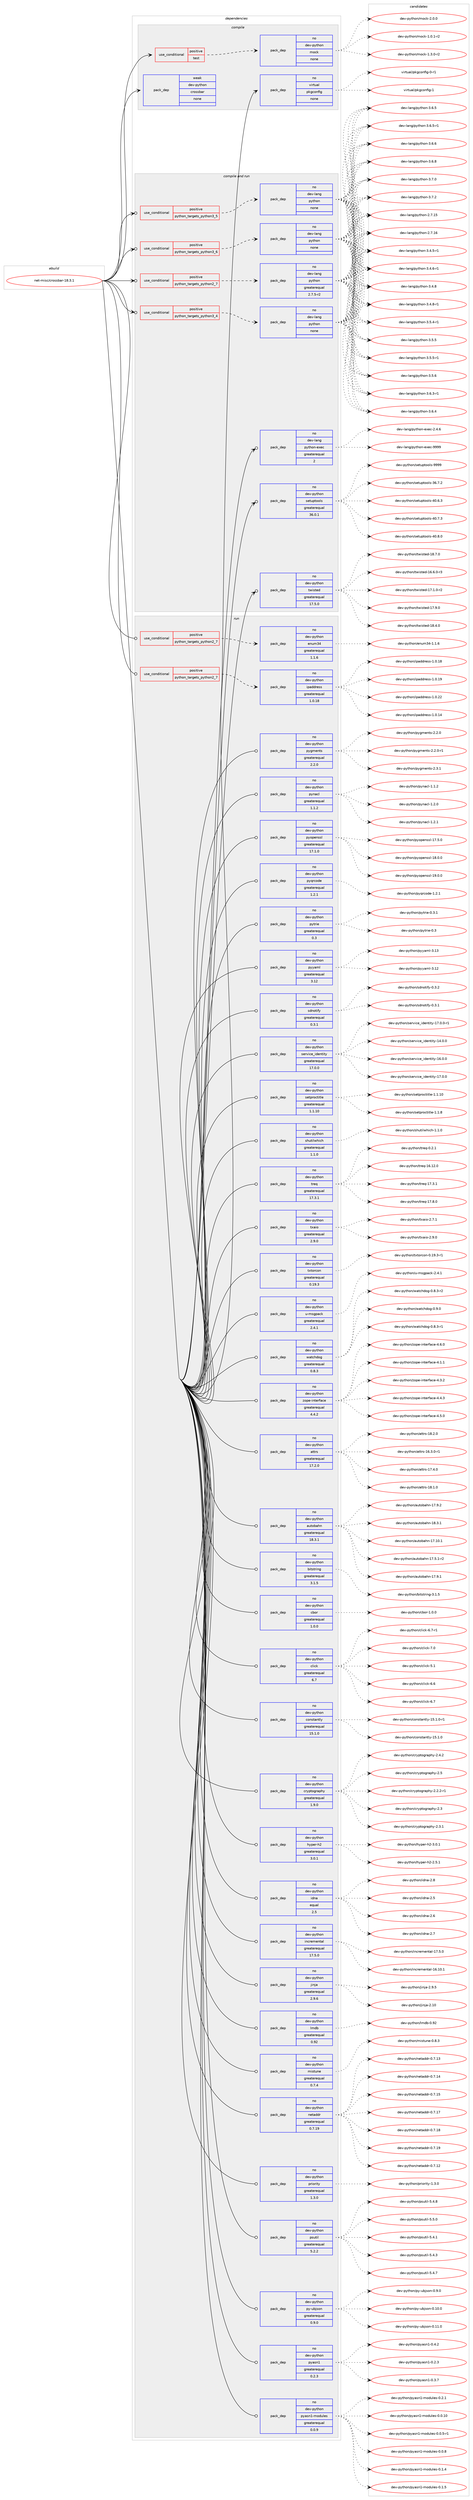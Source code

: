 digraph prolog {

# *************
# Graph options
# *************

newrank=true;
concentrate=true;
compound=true;
graph [rankdir=LR,fontname=Helvetica,fontsize=10,ranksep=1.5];#, ranksep=2.5, nodesep=0.2];
edge  [arrowhead=vee];
node  [fontname=Helvetica,fontsize=10];

# **********
# The ebuild
# **********

subgraph cluster_leftcol {
color=gray;
rank=same;
label=<<i>ebuild</i>>;
id [label="net-misc/crossbar-18.3.1", color=red, width=4, href="../net-misc/crossbar-18.3.1.svg"];
}

# ****************
# The dependencies
# ****************

subgraph cluster_midcol {
color=gray;
label=<<i>dependencies</i>>;
subgraph cluster_compile {
fillcolor="#eeeeee";
style=filled;
label=<<i>compile</i>>;
subgraph cond448039 {
dependency1666784 [label=<<TABLE BORDER="0" CELLBORDER="1" CELLSPACING="0" CELLPADDING="4"><TR><TD ROWSPAN="3" CELLPADDING="10">use_conditional</TD></TR><TR><TD>positive</TD></TR><TR><TD>test</TD></TR></TABLE>>, shape=none, color=red];
subgraph pack1191632 {
dependency1666785 [label=<<TABLE BORDER="0" CELLBORDER="1" CELLSPACING="0" CELLPADDING="4" WIDTH="220"><TR><TD ROWSPAN="6" CELLPADDING="30">pack_dep</TD></TR><TR><TD WIDTH="110">no</TD></TR><TR><TD>dev-python</TD></TR><TR><TD>mock</TD></TR><TR><TD>none</TD></TR><TR><TD></TD></TR></TABLE>>, shape=none, color=blue];
}
dependency1666784:e -> dependency1666785:w [weight=20,style="dashed",arrowhead="vee"];
}
id:e -> dependency1666784:w [weight=20,style="solid",arrowhead="vee"];
subgraph pack1191633 {
dependency1666786 [label=<<TABLE BORDER="0" CELLBORDER="1" CELLSPACING="0" CELLPADDING="4" WIDTH="220"><TR><TD ROWSPAN="6" CELLPADDING="30">pack_dep</TD></TR><TR><TD WIDTH="110">no</TD></TR><TR><TD>virtual</TD></TR><TR><TD>pkgconfig</TD></TR><TR><TD>none</TD></TR><TR><TD></TD></TR></TABLE>>, shape=none, color=blue];
}
id:e -> dependency1666786:w [weight=20,style="solid",arrowhead="vee"];
subgraph pack1191634 {
dependency1666787 [label=<<TABLE BORDER="0" CELLBORDER="1" CELLSPACING="0" CELLPADDING="4" WIDTH="220"><TR><TD ROWSPAN="6" CELLPADDING="30">pack_dep</TD></TR><TR><TD WIDTH="110">weak</TD></TR><TR><TD>dev-python</TD></TR><TR><TD>crossbar</TD></TR><TR><TD>none</TD></TR><TR><TD></TD></TR></TABLE>>, shape=none, color=blue];
}
id:e -> dependency1666787:w [weight=20,style="solid",arrowhead="vee"];
}
subgraph cluster_compileandrun {
fillcolor="#eeeeee";
style=filled;
label=<<i>compile and run</i>>;
subgraph cond448040 {
dependency1666788 [label=<<TABLE BORDER="0" CELLBORDER="1" CELLSPACING="0" CELLPADDING="4"><TR><TD ROWSPAN="3" CELLPADDING="10">use_conditional</TD></TR><TR><TD>positive</TD></TR><TR><TD>python_targets_python2_7</TD></TR></TABLE>>, shape=none, color=red];
subgraph pack1191635 {
dependency1666789 [label=<<TABLE BORDER="0" CELLBORDER="1" CELLSPACING="0" CELLPADDING="4" WIDTH="220"><TR><TD ROWSPAN="6" CELLPADDING="30">pack_dep</TD></TR><TR><TD WIDTH="110">no</TD></TR><TR><TD>dev-lang</TD></TR><TR><TD>python</TD></TR><TR><TD>greaterequal</TD></TR><TR><TD>2.7.5-r2</TD></TR></TABLE>>, shape=none, color=blue];
}
dependency1666788:e -> dependency1666789:w [weight=20,style="dashed",arrowhead="vee"];
}
id:e -> dependency1666788:w [weight=20,style="solid",arrowhead="odotvee"];
subgraph cond448041 {
dependency1666790 [label=<<TABLE BORDER="0" CELLBORDER="1" CELLSPACING="0" CELLPADDING="4"><TR><TD ROWSPAN="3" CELLPADDING="10">use_conditional</TD></TR><TR><TD>positive</TD></TR><TR><TD>python_targets_python3_4</TD></TR></TABLE>>, shape=none, color=red];
subgraph pack1191636 {
dependency1666791 [label=<<TABLE BORDER="0" CELLBORDER="1" CELLSPACING="0" CELLPADDING="4" WIDTH="220"><TR><TD ROWSPAN="6" CELLPADDING="30">pack_dep</TD></TR><TR><TD WIDTH="110">no</TD></TR><TR><TD>dev-lang</TD></TR><TR><TD>python</TD></TR><TR><TD>none</TD></TR><TR><TD></TD></TR></TABLE>>, shape=none, color=blue];
}
dependency1666790:e -> dependency1666791:w [weight=20,style="dashed",arrowhead="vee"];
}
id:e -> dependency1666790:w [weight=20,style="solid",arrowhead="odotvee"];
subgraph cond448042 {
dependency1666792 [label=<<TABLE BORDER="0" CELLBORDER="1" CELLSPACING="0" CELLPADDING="4"><TR><TD ROWSPAN="3" CELLPADDING="10">use_conditional</TD></TR><TR><TD>positive</TD></TR><TR><TD>python_targets_python3_5</TD></TR></TABLE>>, shape=none, color=red];
subgraph pack1191637 {
dependency1666793 [label=<<TABLE BORDER="0" CELLBORDER="1" CELLSPACING="0" CELLPADDING="4" WIDTH="220"><TR><TD ROWSPAN="6" CELLPADDING="30">pack_dep</TD></TR><TR><TD WIDTH="110">no</TD></TR><TR><TD>dev-lang</TD></TR><TR><TD>python</TD></TR><TR><TD>none</TD></TR><TR><TD></TD></TR></TABLE>>, shape=none, color=blue];
}
dependency1666792:e -> dependency1666793:w [weight=20,style="dashed",arrowhead="vee"];
}
id:e -> dependency1666792:w [weight=20,style="solid",arrowhead="odotvee"];
subgraph cond448043 {
dependency1666794 [label=<<TABLE BORDER="0" CELLBORDER="1" CELLSPACING="0" CELLPADDING="4"><TR><TD ROWSPAN="3" CELLPADDING="10">use_conditional</TD></TR><TR><TD>positive</TD></TR><TR><TD>python_targets_python3_6</TD></TR></TABLE>>, shape=none, color=red];
subgraph pack1191638 {
dependency1666795 [label=<<TABLE BORDER="0" CELLBORDER="1" CELLSPACING="0" CELLPADDING="4" WIDTH="220"><TR><TD ROWSPAN="6" CELLPADDING="30">pack_dep</TD></TR><TR><TD WIDTH="110">no</TD></TR><TR><TD>dev-lang</TD></TR><TR><TD>python</TD></TR><TR><TD>none</TD></TR><TR><TD></TD></TR></TABLE>>, shape=none, color=blue];
}
dependency1666794:e -> dependency1666795:w [weight=20,style="dashed",arrowhead="vee"];
}
id:e -> dependency1666794:w [weight=20,style="solid",arrowhead="odotvee"];
subgraph pack1191639 {
dependency1666796 [label=<<TABLE BORDER="0" CELLBORDER="1" CELLSPACING="0" CELLPADDING="4" WIDTH="220"><TR><TD ROWSPAN="6" CELLPADDING="30">pack_dep</TD></TR><TR><TD WIDTH="110">no</TD></TR><TR><TD>dev-lang</TD></TR><TR><TD>python-exec</TD></TR><TR><TD>greaterequal</TD></TR><TR><TD>2</TD></TR></TABLE>>, shape=none, color=blue];
}
id:e -> dependency1666796:w [weight=20,style="solid",arrowhead="odotvee"];
subgraph pack1191640 {
dependency1666797 [label=<<TABLE BORDER="0" CELLBORDER="1" CELLSPACING="0" CELLPADDING="4" WIDTH="220"><TR><TD ROWSPAN="6" CELLPADDING="30">pack_dep</TD></TR><TR><TD WIDTH="110">no</TD></TR><TR><TD>dev-python</TD></TR><TR><TD>setuptools</TD></TR><TR><TD>greaterequal</TD></TR><TR><TD>36.0.1</TD></TR></TABLE>>, shape=none, color=blue];
}
id:e -> dependency1666797:w [weight=20,style="solid",arrowhead="odotvee"];
subgraph pack1191641 {
dependency1666798 [label=<<TABLE BORDER="0" CELLBORDER="1" CELLSPACING="0" CELLPADDING="4" WIDTH="220"><TR><TD ROWSPAN="6" CELLPADDING="30">pack_dep</TD></TR><TR><TD WIDTH="110">no</TD></TR><TR><TD>dev-python</TD></TR><TR><TD>twisted</TD></TR><TR><TD>greaterequal</TD></TR><TR><TD>17.5.0</TD></TR></TABLE>>, shape=none, color=blue];
}
id:e -> dependency1666798:w [weight=20,style="solid",arrowhead="odotvee"];
}
subgraph cluster_run {
fillcolor="#eeeeee";
style=filled;
label=<<i>run</i>>;
subgraph cond448044 {
dependency1666799 [label=<<TABLE BORDER="0" CELLBORDER="1" CELLSPACING="0" CELLPADDING="4"><TR><TD ROWSPAN="3" CELLPADDING="10">use_conditional</TD></TR><TR><TD>positive</TD></TR><TR><TD>python_targets_python2_7</TD></TR></TABLE>>, shape=none, color=red];
subgraph pack1191642 {
dependency1666800 [label=<<TABLE BORDER="0" CELLBORDER="1" CELLSPACING="0" CELLPADDING="4" WIDTH="220"><TR><TD ROWSPAN="6" CELLPADDING="30">pack_dep</TD></TR><TR><TD WIDTH="110">no</TD></TR><TR><TD>dev-python</TD></TR><TR><TD>enum34</TD></TR><TR><TD>greaterequal</TD></TR><TR><TD>1.1.6</TD></TR></TABLE>>, shape=none, color=blue];
}
dependency1666799:e -> dependency1666800:w [weight=20,style="dashed",arrowhead="vee"];
}
id:e -> dependency1666799:w [weight=20,style="solid",arrowhead="odot"];
subgraph cond448045 {
dependency1666801 [label=<<TABLE BORDER="0" CELLBORDER="1" CELLSPACING="0" CELLPADDING="4"><TR><TD ROWSPAN="3" CELLPADDING="10">use_conditional</TD></TR><TR><TD>positive</TD></TR><TR><TD>python_targets_python2_7</TD></TR></TABLE>>, shape=none, color=red];
subgraph pack1191643 {
dependency1666802 [label=<<TABLE BORDER="0" CELLBORDER="1" CELLSPACING="0" CELLPADDING="4" WIDTH="220"><TR><TD ROWSPAN="6" CELLPADDING="30">pack_dep</TD></TR><TR><TD WIDTH="110">no</TD></TR><TR><TD>dev-python</TD></TR><TR><TD>ipaddress</TD></TR><TR><TD>greaterequal</TD></TR><TR><TD>1.0.18</TD></TR></TABLE>>, shape=none, color=blue];
}
dependency1666801:e -> dependency1666802:w [weight=20,style="dashed",arrowhead="vee"];
}
id:e -> dependency1666801:w [weight=20,style="solid",arrowhead="odot"];
subgraph pack1191644 {
dependency1666803 [label=<<TABLE BORDER="0" CELLBORDER="1" CELLSPACING="0" CELLPADDING="4" WIDTH="220"><TR><TD ROWSPAN="6" CELLPADDING="30">pack_dep</TD></TR><TR><TD WIDTH="110">no</TD></TR><TR><TD>dev-python</TD></TR><TR><TD>attrs</TD></TR><TR><TD>greaterequal</TD></TR><TR><TD>17.2.0</TD></TR></TABLE>>, shape=none, color=blue];
}
id:e -> dependency1666803:w [weight=20,style="solid",arrowhead="odot"];
subgraph pack1191645 {
dependency1666804 [label=<<TABLE BORDER="0" CELLBORDER="1" CELLSPACING="0" CELLPADDING="4" WIDTH="220"><TR><TD ROWSPAN="6" CELLPADDING="30">pack_dep</TD></TR><TR><TD WIDTH="110">no</TD></TR><TR><TD>dev-python</TD></TR><TR><TD>autobahn</TD></TR><TR><TD>greaterequal</TD></TR><TR><TD>18.3.1</TD></TR></TABLE>>, shape=none, color=blue];
}
id:e -> dependency1666804:w [weight=20,style="solid",arrowhead="odot"];
subgraph pack1191646 {
dependency1666805 [label=<<TABLE BORDER="0" CELLBORDER="1" CELLSPACING="0" CELLPADDING="4" WIDTH="220"><TR><TD ROWSPAN="6" CELLPADDING="30">pack_dep</TD></TR><TR><TD WIDTH="110">no</TD></TR><TR><TD>dev-python</TD></TR><TR><TD>bitstring</TD></TR><TR><TD>greaterequal</TD></TR><TR><TD>3.1.5</TD></TR></TABLE>>, shape=none, color=blue];
}
id:e -> dependency1666805:w [weight=20,style="solid",arrowhead="odot"];
subgraph pack1191647 {
dependency1666806 [label=<<TABLE BORDER="0" CELLBORDER="1" CELLSPACING="0" CELLPADDING="4" WIDTH="220"><TR><TD ROWSPAN="6" CELLPADDING="30">pack_dep</TD></TR><TR><TD WIDTH="110">no</TD></TR><TR><TD>dev-python</TD></TR><TR><TD>cbor</TD></TR><TR><TD>greaterequal</TD></TR><TR><TD>1.0.0</TD></TR></TABLE>>, shape=none, color=blue];
}
id:e -> dependency1666806:w [weight=20,style="solid",arrowhead="odot"];
subgraph pack1191648 {
dependency1666807 [label=<<TABLE BORDER="0" CELLBORDER="1" CELLSPACING="0" CELLPADDING="4" WIDTH="220"><TR><TD ROWSPAN="6" CELLPADDING="30">pack_dep</TD></TR><TR><TD WIDTH="110">no</TD></TR><TR><TD>dev-python</TD></TR><TR><TD>click</TD></TR><TR><TD>greaterequal</TD></TR><TR><TD>6.7</TD></TR></TABLE>>, shape=none, color=blue];
}
id:e -> dependency1666807:w [weight=20,style="solid",arrowhead="odot"];
subgraph pack1191649 {
dependency1666808 [label=<<TABLE BORDER="0" CELLBORDER="1" CELLSPACING="0" CELLPADDING="4" WIDTH="220"><TR><TD ROWSPAN="6" CELLPADDING="30">pack_dep</TD></TR><TR><TD WIDTH="110">no</TD></TR><TR><TD>dev-python</TD></TR><TR><TD>constantly</TD></TR><TR><TD>greaterequal</TD></TR><TR><TD>15.1.0</TD></TR></TABLE>>, shape=none, color=blue];
}
id:e -> dependency1666808:w [weight=20,style="solid",arrowhead="odot"];
subgraph pack1191650 {
dependency1666809 [label=<<TABLE BORDER="0" CELLBORDER="1" CELLSPACING="0" CELLPADDING="4" WIDTH="220"><TR><TD ROWSPAN="6" CELLPADDING="30">pack_dep</TD></TR><TR><TD WIDTH="110">no</TD></TR><TR><TD>dev-python</TD></TR><TR><TD>cryptography</TD></TR><TR><TD>greaterequal</TD></TR><TR><TD>1.9.0</TD></TR></TABLE>>, shape=none, color=blue];
}
id:e -> dependency1666809:w [weight=20,style="solid",arrowhead="odot"];
subgraph pack1191651 {
dependency1666810 [label=<<TABLE BORDER="0" CELLBORDER="1" CELLSPACING="0" CELLPADDING="4" WIDTH="220"><TR><TD ROWSPAN="6" CELLPADDING="30">pack_dep</TD></TR><TR><TD WIDTH="110">no</TD></TR><TR><TD>dev-python</TD></TR><TR><TD>hyper-h2</TD></TR><TR><TD>greaterequal</TD></TR><TR><TD>3.0.1</TD></TR></TABLE>>, shape=none, color=blue];
}
id:e -> dependency1666810:w [weight=20,style="solid",arrowhead="odot"];
subgraph pack1191652 {
dependency1666811 [label=<<TABLE BORDER="0" CELLBORDER="1" CELLSPACING="0" CELLPADDING="4" WIDTH="220"><TR><TD ROWSPAN="6" CELLPADDING="30">pack_dep</TD></TR><TR><TD WIDTH="110">no</TD></TR><TR><TD>dev-python</TD></TR><TR><TD>idna</TD></TR><TR><TD>equal</TD></TR><TR><TD>2.5</TD></TR></TABLE>>, shape=none, color=blue];
}
id:e -> dependency1666811:w [weight=20,style="solid",arrowhead="odot"];
subgraph pack1191653 {
dependency1666812 [label=<<TABLE BORDER="0" CELLBORDER="1" CELLSPACING="0" CELLPADDING="4" WIDTH="220"><TR><TD ROWSPAN="6" CELLPADDING="30">pack_dep</TD></TR><TR><TD WIDTH="110">no</TD></TR><TR><TD>dev-python</TD></TR><TR><TD>incremental</TD></TR><TR><TD>greaterequal</TD></TR><TR><TD>17.5.0</TD></TR></TABLE>>, shape=none, color=blue];
}
id:e -> dependency1666812:w [weight=20,style="solid",arrowhead="odot"];
subgraph pack1191654 {
dependency1666813 [label=<<TABLE BORDER="0" CELLBORDER="1" CELLSPACING="0" CELLPADDING="4" WIDTH="220"><TR><TD ROWSPAN="6" CELLPADDING="30">pack_dep</TD></TR><TR><TD WIDTH="110">no</TD></TR><TR><TD>dev-python</TD></TR><TR><TD>jinja</TD></TR><TR><TD>greaterequal</TD></TR><TR><TD>2.9.6</TD></TR></TABLE>>, shape=none, color=blue];
}
id:e -> dependency1666813:w [weight=20,style="solid",arrowhead="odot"];
subgraph pack1191655 {
dependency1666814 [label=<<TABLE BORDER="0" CELLBORDER="1" CELLSPACING="0" CELLPADDING="4" WIDTH="220"><TR><TD ROWSPAN="6" CELLPADDING="30">pack_dep</TD></TR><TR><TD WIDTH="110">no</TD></TR><TR><TD>dev-python</TD></TR><TR><TD>lmdb</TD></TR><TR><TD>greaterequal</TD></TR><TR><TD>0.92</TD></TR></TABLE>>, shape=none, color=blue];
}
id:e -> dependency1666814:w [weight=20,style="solid",arrowhead="odot"];
subgraph pack1191656 {
dependency1666815 [label=<<TABLE BORDER="0" CELLBORDER="1" CELLSPACING="0" CELLPADDING="4" WIDTH="220"><TR><TD ROWSPAN="6" CELLPADDING="30">pack_dep</TD></TR><TR><TD WIDTH="110">no</TD></TR><TR><TD>dev-python</TD></TR><TR><TD>mistune</TD></TR><TR><TD>greaterequal</TD></TR><TR><TD>0.7.4</TD></TR></TABLE>>, shape=none, color=blue];
}
id:e -> dependency1666815:w [weight=20,style="solid",arrowhead="odot"];
subgraph pack1191657 {
dependency1666816 [label=<<TABLE BORDER="0" CELLBORDER="1" CELLSPACING="0" CELLPADDING="4" WIDTH="220"><TR><TD ROWSPAN="6" CELLPADDING="30">pack_dep</TD></TR><TR><TD WIDTH="110">no</TD></TR><TR><TD>dev-python</TD></TR><TR><TD>netaddr</TD></TR><TR><TD>greaterequal</TD></TR><TR><TD>0.7.19</TD></TR></TABLE>>, shape=none, color=blue];
}
id:e -> dependency1666816:w [weight=20,style="solid",arrowhead="odot"];
subgraph pack1191658 {
dependency1666817 [label=<<TABLE BORDER="0" CELLBORDER="1" CELLSPACING="0" CELLPADDING="4" WIDTH="220"><TR><TD ROWSPAN="6" CELLPADDING="30">pack_dep</TD></TR><TR><TD WIDTH="110">no</TD></TR><TR><TD>dev-python</TD></TR><TR><TD>priority</TD></TR><TR><TD>greaterequal</TD></TR><TR><TD>1.3.0</TD></TR></TABLE>>, shape=none, color=blue];
}
id:e -> dependency1666817:w [weight=20,style="solid",arrowhead="odot"];
subgraph pack1191659 {
dependency1666818 [label=<<TABLE BORDER="0" CELLBORDER="1" CELLSPACING="0" CELLPADDING="4" WIDTH="220"><TR><TD ROWSPAN="6" CELLPADDING="30">pack_dep</TD></TR><TR><TD WIDTH="110">no</TD></TR><TR><TD>dev-python</TD></TR><TR><TD>psutil</TD></TR><TR><TD>greaterequal</TD></TR><TR><TD>5.2.2</TD></TR></TABLE>>, shape=none, color=blue];
}
id:e -> dependency1666818:w [weight=20,style="solid",arrowhead="odot"];
subgraph pack1191660 {
dependency1666819 [label=<<TABLE BORDER="0" CELLBORDER="1" CELLSPACING="0" CELLPADDING="4" WIDTH="220"><TR><TD ROWSPAN="6" CELLPADDING="30">pack_dep</TD></TR><TR><TD WIDTH="110">no</TD></TR><TR><TD>dev-python</TD></TR><TR><TD>py-ubjson</TD></TR><TR><TD>greaterequal</TD></TR><TR><TD>0.9.0</TD></TR></TABLE>>, shape=none, color=blue];
}
id:e -> dependency1666819:w [weight=20,style="solid",arrowhead="odot"];
subgraph pack1191661 {
dependency1666820 [label=<<TABLE BORDER="0" CELLBORDER="1" CELLSPACING="0" CELLPADDING="4" WIDTH="220"><TR><TD ROWSPAN="6" CELLPADDING="30">pack_dep</TD></TR><TR><TD WIDTH="110">no</TD></TR><TR><TD>dev-python</TD></TR><TR><TD>pyasn1</TD></TR><TR><TD>greaterequal</TD></TR><TR><TD>0.2.3</TD></TR></TABLE>>, shape=none, color=blue];
}
id:e -> dependency1666820:w [weight=20,style="solid",arrowhead="odot"];
subgraph pack1191662 {
dependency1666821 [label=<<TABLE BORDER="0" CELLBORDER="1" CELLSPACING="0" CELLPADDING="4" WIDTH="220"><TR><TD ROWSPAN="6" CELLPADDING="30">pack_dep</TD></TR><TR><TD WIDTH="110">no</TD></TR><TR><TD>dev-python</TD></TR><TR><TD>pyasn1-modules</TD></TR><TR><TD>greaterequal</TD></TR><TR><TD>0.0.9</TD></TR></TABLE>>, shape=none, color=blue];
}
id:e -> dependency1666821:w [weight=20,style="solid",arrowhead="odot"];
subgraph pack1191663 {
dependency1666822 [label=<<TABLE BORDER="0" CELLBORDER="1" CELLSPACING="0" CELLPADDING="4" WIDTH="220"><TR><TD ROWSPAN="6" CELLPADDING="30">pack_dep</TD></TR><TR><TD WIDTH="110">no</TD></TR><TR><TD>dev-python</TD></TR><TR><TD>pygments</TD></TR><TR><TD>greaterequal</TD></TR><TR><TD>2.2.0</TD></TR></TABLE>>, shape=none, color=blue];
}
id:e -> dependency1666822:w [weight=20,style="solid",arrowhead="odot"];
subgraph pack1191664 {
dependency1666823 [label=<<TABLE BORDER="0" CELLBORDER="1" CELLSPACING="0" CELLPADDING="4" WIDTH="220"><TR><TD ROWSPAN="6" CELLPADDING="30">pack_dep</TD></TR><TR><TD WIDTH="110">no</TD></TR><TR><TD>dev-python</TD></TR><TR><TD>pynacl</TD></TR><TR><TD>greaterequal</TD></TR><TR><TD>1.1.2</TD></TR></TABLE>>, shape=none, color=blue];
}
id:e -> dependency1666823:w [weight=20,style="solid",arrowhead="odot"];
subgraph pack1191665 {
dependency1666824 [label=<<TABLE BORDER="0" CELLBORDER="1" CELLSPACING="0" CELLPADDING="4" WIDTH="220"><TR><TD ROWSPAN="6" CELLPADDING="30">pack_dep</TD></TR><TR><TD WIDTH="110">no</TD></TR><TR><TD>dev-python</TD></TR><TR><TD>pyopenssl</TD></TR><TR><TD>greaterequal</TD></TR><TR><TD>17.1.0</TD></TR></TABLE>>, shape=none, color=blue];
}
id:e -> dependency1666824:w [weight=20,style="solid",arrowhead="odot"];
subgraph pack1191666 {
dependency1666825 [label=<<TABLE BORDER="0" CELLBORDER="1" CELLSPACING="0" CELLPADDING="4" WIDTH="220"><TR><TD ROWSPAN="6" CELLPADDING="30">pack_dep</TD></TR><TR><TD WIDTH="110">no</TD></TR><TR><TD>dev-python</TD></TR><TR><TD>pyqrcode</TD></TR><TR><TD>greaterequal</TD></TR><TR><TD>1.2.1</TD></TR></TABLE>>, shape=none, color=blue];
}
id:e -> dependency1666825:w [weight=20,style="solid",arrowhead="odot"];
subgraph pack1191667 {
dependency1666826 [label=<<TABLE BORDER="0" CELLBORDER="1" CELLSPACING="0" CELLPADDING="4" WIDTH="220"><TR><TD ROWSPAN="6" CELLPADDING="30">pack_dep</TD></TR><TR><TD WIDTH="110">no</TD></TR><TR><TD>dev-python</TD></TR><TR><TD>pytrie</TD></TR><TR><TD>greaterequal</TD></TR><TR><TD>0.3</TD></TR></TABLE>>, shape=none, color=blue];
}
id:e -> dependency1666826:w [weight=20,style="solid",arrowhead="odot"];
subgraph pack1191668 {
dependency1666827 [label=<<TABLE BORDER="0" CELLBORDER="1" CELLSPACING="0" CELLPADDING="4" WIDTH="220"><TR><TD ROWSPAN="6" CELLPADDING="30">pack_dep</TD></TR><TR><TD WIDTH="110">no</TD></TR><TR><TD>dev-python</TD></TR><TR><TD>pyyaml</TD></TR><TR><TD>greaterequal</TD></TR><TR><TD>3.12</TD></TR></TABLE>>, shape=none, color=blue];
}
id:e -> dependency1666827:w [weight=20,style="solid",arrowhead="odot"];
subgraph pack1191669 {
dependency1666828 [label=<<TABLE BORDER="0" CELLBORDER="1" CELLSPACING="0" CELLPADDING="4" WIDTH="220"><TR><TD ROWSPAN="6" CELLPADDING="30">pack_dep</TD></TR><TR><TD WIDTH="110">no</TD></TR><TR><TD>dev-python</TD></TR><TR><TD>sdnotify</TD></TR><TR><TD>greaterequal</TD></TR><TR><TD>0.3.1</TD></TR></TABLE>>, shape=none, color=blue];
}
id:e -> dependency1666828:w [weight=20,style="solid",arrowhead="odot"];
subgraph pack1191670 {
dependency1666829 [label=<<TABLE BORDER="0" CELLBORDER="1" CELLSPACING="0" CELLPADDING="4" WIDTH="220"><TR><TD ROWSPAN="6" CELLPADDING="30">pack_dep</TD></TR><TR><TD WIDTH="110">no</TD></TR><TR><TD>dev-python</TD></TR><TR><TD>service_identity</TD></TR><TR><TD>greaterequal</TD></TR><TR><TD>17.0.0</TD></TR></TABLE>>, shape=none, color=blue];
}
id:e -> dependency1666829:w [weight=20,style="solid",arrowhead="odot"];
subgraph pack1191671 {
dependency1666830 [label=<<TABLE BORDER="0" CELLBORDER="1" CELLSPACING="0" CELLPADDING="4" WIDTH="220"><TR><TD ROWSPAN="6" CELLPADDING="30">pack_dep</TD></TR><TR><TD WIDTH="110">no</TD></TR><TR><TD>dev-python</TD></TR><TR><TD>setproctitle</TD></TR><TR><TD>greaterequal</TD></TR><TR><TD>1.1.10</TD></TR></TABLE>>, shape=none, color=blue];
}
id:e -> dependency1666830:w [weight=20,style="solid",arrowhead="odot"];
subgraph pack1191672 {
dependency1666831 [label=<<TABLE BORDER="0" CELLBORDER="1" CELLSPACING="0" CELLPADDING="4" WIDTH="220"><TR><TD ROWSPAN="6" CELLPADDING="30">pack_dep</TD></TR><TR><TD WIDTH="110">no</TD></TR><TR><TD>dev-python</TD></TR><TR><TD>shutilwhich</TD></TR><TR><TD>greaterequal</TD></TR><TR><TD>1.1.0</TD></TR></TABLE>>, shape=none, color=blue];
}
id:e -> dependency1666831:w [weight=20,style="solid",arrowhead="odot"];
subgraph pack1191673 {
dependency1666832 [label=<<TABLE BORDER="0" CELLBORDER="1" CELLSPACING="0" CELLPADDING="4" WIDTH="220"><TR><TD ROWSPAN="6" CELLPADDING="30">pack_dep</TD></TR><TR><TD WIDTH="110">no</TD></TR><TR><TD>dev-python</TD></TR><TR><TD>treq</TD></TR><TR><TD>greaterequal</TD></TR><TR><TD>17.3.1</TD></TR></TABLE>>, shape=none, color=blue];
}
id:e -> dependency1666832:w [weight=20,style="solid",arrowhead="odot"];
subgraph pack1191674 {
dependency1666833 [label=<<TABLE BORDER="0" CELLBORDER="1" CELLSPACING="0" CELLPADDING="4" WIDTH="220"><TR><TD ROWSPAN="6" CELLPADDING="30">pack_dep</TD></TR><TR><TD WIDTH="110">no</TD></TR><TR><TD>dev-python</TD></TR><TR><TD>txaio</TD></TR><TR><TD>greaterequal</TD></TR><TR><TD>2.9.0</TD></TR></TABLE>>, shape=none, color=blue];
}
id:e -> dependency1666833:w [weight=20,style="solid",arrowhead="odot"];
subgraph pack1191675 {
dependency1666834 [label=<<TABLE BORDER="0" CELLBORDER="1" CELLSPACING="0" CELLPADDING="4" WIDTH="220"><TR><TD ROWSPAN="6" CELLPADDING="30">pack_dep</TD></TR><TR><TD WIDTH="110">no</TD></TR><TR><TD>dev-python</TD></TR><TR><TD>txtorcon</TD></TR><TR><TD>greaterequal</TD></TR><TR><TD>0.19.3</TD></TR></TABLE>>, shape=none, color=blue];
}
id:e -> dependency1666834:w [weight=20,style="solid",arrowhead="odot"];
subgraph pack1191676 {
dependency1666835 [label=<<TABLE BORDER="0" CELLBORDER="1" CELLSPACING="0" CELLPADDING="4" WIDTH="220"><TR><TD ROWSPAN="6" CELLPADDING="30">pack_dep</TD></TR><TR><TD WIDTH="110">no</TD></TR><TR><TD>dev-python</TD></TR><TR><TD>u-msgpack</TD></TR><TR><TD>greaterequal</TD></TR><TR><TD>2.4.1</TD></TR></TABLE>>, shape=none, color=blue];
}
id:e -> dependency1666835:w [weight=20,style="solid",arrowhead="odot"];
subgraph pack1191677 {
dependency1666836 [label=<<TABLE BORDER="0" CELLBORDER="1" CELLSPACING="0" CELLPADDING="4" WIDTH="220"><TR><TD ROWSPAN="6" CELLPADDING="30">pack_dep</TD></TR><TR><TD WIDTH="110">no</TD></TR><TR><TD>dev-python</TD></TR><TR><TD>watchdog</TD></TR><TR><TD>greaterequal</TD></TR><TR><TD>0.8.3</TD></TR></TABLE>>, shape=none, color=blue];
}
id:e -> dependency1666836:w [weight=20,style="solid",arrowhead="odot"];
subgraph pack1191678 {
dependency1666837 [label=<<TABLE BORDER="0" CELLBORDER="1" CELLSPACING="0" CELLPADDING="4" WIDTH="220"><TR><TD ROWSPAN="6" CELLPADDING="30">pack_dep</TD></TR><TR><TD WIDTH="110">no</TD></TR><TR><TD>dev-python</TD></TR><TR><TD>zope-interface</TD></TR><TR><TD>greaterequal</TD></TR><TR><TD>4.4.2</TD></TR></TABLE>>, shape=none, color=blue];
}
id:e -> dependency1666837:w [weight=20,style="solid",arrowhead="odot"];
}
}

# **************
# The candidates
# **************

subgraph cluster_choices {
rank=same;
color=gray;
label=<<i>candidates</i>>;

subgraph choice1191632 {
color=black;
nodesep=1;
choice1001011184511212111610411111047109111991074549464846494511450 [label="dev-python/mock-1.0.1-r2", color=red, width=4,href="../dev-python/mock-1.0.1-r2.svg"];
choice1001011184511212111610411111047109111991074549465146484511450 [label="dev-python/mock-1.3.0-r2", color=red, width=4,href="../dev-python/mock-1.3.0-r2.svg"];
choice100101118451121211161041111104710911199107455046484648 [label="dev-python/mock-2.0.0", color=red, width=4,href="../dev-python/mock-2.0.0.svg"];
dependency1666785:e -> choice1001011184511212111610411111047109111991074549464846494511450:w [style=dotted,weight="100"];
dependency1666785:e -> choice1001011184511212111610411111047109111991074549465146484511450:w [style=dotted,weight="100"];
dependency1666785:e -> choice100101118451121211161041111104710911199107455046484648:w [style=dotted,weight="100"];
}
subgraph choice1191633 {
color=black;
nodesep=1;
choice11810511411611797108471121071039911111010210510345484511449 [label="virtual/pkgconfig-0-r1", color=red, width=4,href="../virtual/pkgconfig-0-r1.svg"];
choice1181051141161179710847112107103991111101021051034549 [label="virtual/pkgconfig-1", color=red, width=4,href="../virtual/pkgconfig-1.svg"];
dependency1666786:e -> choice11810511411611797108471121071039911111010210510345484511449:w [style=dotted,weight="100"];
dependency1666786:e -> choice1181051141161179710847112107103991111101021051034549:w [style=dotted,weight="100"];
}
subgraph choice1191634 {
color=black;
nodesep=1;
}
subgraph choice1191635 {
color=black;
nodesep=1;
choice10010111845108971101034711212111610411111045504655464953 [label="dev-lang/python-2.7.15", color=red, width=4,href="../dev-lang/python-2.7.15.svg"];
choice10010111845108971101034711212111610411111045504655464954 [label="dev-lang/python-2.7.16", color=red, width=4,href="../dev-lang/python-2.7.16.svg"];
choice1001011184510897110103471121211161041111104551465246534511449 [label="dev-lang/python-3.4.5-r1", color=red, width=4,href="../dev-lang/python-3.4.5-r1.svg"];
choice1001011184510897110103471121211161041111104551465246544511449 [label="dev-lang/python-3.4.6-r1", color=red, width=4,href="../dev-lang/python-3.4.6-r1.svg"];
choice100101118451089711010347112121116104111110455146524656 [label="dev-lang/python-3.4.8", color=red, width=4,href="../dev-lang/python-3.4.8.svg"];
choice1001011184510897110103471121211161041111104551465246564511449 [label="dev-lang/python-3.4.8-r1", color=red, width=4,href="../dev-lang/python-3.4.8-r1.svg"];
choice1001011184510897110103471121211161041111104551465346524511449 [label="dev-lang/python-3.5.4-r1", color=red, width=4,href="../dev-lang/python-3.5.4-r1.svg"];
choice100101118451089711010347112121116104111110455146534653 [label="dev-lang/python-3.5.5", color=red, width=4,href="../dev-lang/python-3.5.5.svg"];
choice1001011184510897110103471121211161041111104551465346534511449 [label="dev-lang/python-3.5.5-r1", color=red, width=4,href="../dev-lang/python-3.5.5-r1.svg"];
choice100101118451089711010347112121116104111110455146534654 [label="dev-lang/python-3.5.6", color=red, width=4,href="../dev-lang/python-3.5.6.svg"];
choice1001011184510897110103471121211161041111104551465446514511449 [label="dev-lang/python-3.6.3-r1", color=red, width=4,href="../dev-lang/python-3.6.3-r1.svg"];
choice100101118451089711010347112121116104111110455146544652 [label="dev-lang/python-3.6.4", color=red, width=4,href="../dev-lang/python-3.6.4.svg"];
choice100101118451089711010347112121116104111110455146544653 [label="dev-lang/python-3.6.5", color=red, width=4,href="../dev-lang/python-3.6.5.svg"];
choice1001011184510897110103471121211161041111104551465446534511449 [label="dev-lang/python-3.6.5-r1", color=red, width=4,href="../dev-lang/python-3.6.5-r1.svg"];
choice100101118451089711010347112121116104111110455146544654 [label="dev-lang/python-3.6.6", color=red, width=4,href="../dev-lang/python-3.6.6.svg"];
choice100101118451089711010347112121116104111110455146544656 [label="dev-lang/python-3.6.8", color=red, width=4,href="../dev-lang/python-3.6.8.svg"];
choice100101118451089711010347112121116104111110455146554648 [label="dev-lang/python-3.7.0", color=red, width=4,href="../dev-lang/python-3.7.0.svg"];
choice100101118451089711010347112121116104111110455146554650 [label="dev-lang/python-3.7.2", color=red, width=4,href="../dev-lang/python-3.7.2.svg"];
dependency1666789:e -> choice10010111845108971101034711212111610411111045504655464953:w [style=dotted,weight="100"];
dependency1666789:e -> choice10010111845108971101034711212111610411111045504655464954:w [style=dotted,weight="100"];
dependency1666789:e -> choice1001011184510897110103471121211161041111104551465246534511449:w [style=dotted,weight="100"];
dependency1666789:e -> choice1001011184510897110103471121211161041111104551465246544511449:w [style=dotted,weight="100"];
dependency1666789:e -> choice100101118451089711010347112121116104111110455146524656:w [style=dotted,weight="100"];
dependency1666789:e -> choice1001011184510897110103471121211161041111104551465246564511449:w [style=dotted,weight="100"];
dependency1666789:e -> choice1001011184510897110103471121211161041111104551465346524511449:w [style=dotted,weight="100"];
dependency1666789:e -> choice100101118451089711010347112121116104111110455146534653:w [style=dotted,weight="100"];
dependency1666789:e -> choice1001011184510897110103471121211161041111104551465346534511449:w [style=dotted,weight="100"];
dependency1666789:e -> choice100101118451089711010347112121116104111110455146534654:w [style=dotted,weight="100"];
dependency1666789:e -> choice1001011184510897110103471121211161041111104551465446514511449:w [style=dotted,weight="100"];
dependency1666789:e -> choice100101118451089711010347112121116104111110455146544652:w [style=dotted,weight="100"];
dependency1666789:e -> choice100101118451089711010347112121116104111110455146544653:w [style=dotted,weight="100"];
dependency1666789:e -> choice1001011184510897110103471121211161041111104551465446534511449:w [style=dotted,weight="100"];
dependency1666789:e -> choice100101118451089711010347112121116104111110455146544654:w [style=dotted,weight="100"];
dependency1666789:e -> choice100101118451089711010347112121116104111110455146544656:w [style=dotted,weight="100"];
dependency1666789:e -> choice100101118451089711010347112121116104111110455146554648:w [style=dotted,weight="100"];
dependency1666789:e -> choice100101118451089711010347112121116104111110455146554650:w [style=dotted,weight="100"];
}
subgraph choice1191636 {
color=black;
nodesep=1;
choice10010111845108971101034711212111610411111045504655464953 [label="dev-lang/python-2.7.15", color=red, width=4,href="../dev-lang/python-2.7.15.svg"];
choice10010111845108971101034711212111610411111045504655464954 [label="dev-lang/python-2.7.16", color=red, width=4,href="../dev-lang/python-2.7.16.svg"];
choice1001011184510897110103471121211161041111104551465246534511449 [label="dev-lang/python-3.4.5-r1", color=red, width=4,href="../dev-lang/python-3.4.5-r1.svg"];
choice1001011184510897110103471121211161041111104551465246544511449 [label="dev-lang/python-3.4.6-r1", color=red, width=4,href="../dev-lang/python-3.4.6-r1.svg"];
choice100101118451089711010347112121116104111110455146524656 [label="dev-lang/python-3.4.8", color=red, width=4,href="../dev-lang/python-3.4.8.svg"];
choice1001011184510897110103471121211161041111104551465246564511449 [label="dev-lang/python-3.4.8-r1", color=red, width=4,href="../dev-lang/python-3.4.8-r1.svg"];
choice1001011184510897110103471121211161041111104551465346524511449 [label="dev-lang/python-3.5.4-r1", color=red, width=4,href="../dev-lang/python-3.5.4-r1.svg"];
choice100101118451089711010347112121116104111110455146534653 [label="dev-lang/python-3.5.5", color=red, width=4,href="../dev-lang/python-3.5.5.svg"];
choice1001011184510897110103471121211161041111104551465346534511449 [label="dev-lang/python-3.5.5-r1", color=red, width=4,href="../dev-lang/python-3.5.5-r1.svg"];
choice100101118451089711010347112121116104111110455146534654 [label="dev-lang/python-3.5.6", color=red, width=4,href="../dev-lang/python-3.5.6.svg"];
choice1001011184510897110103471121211161041111104551465446514511449 [label="dev-lang/python-3.6.3-r1", color=red, width=4,href="../dev-lang/python-3.6.3-r1.svg"];
choice100101118451089711010347112121116104111110455146544652 [label="dev-lang/python-3.6.4", color=red, width=4,href="../dev-lang/python-3.6.4.svg"];
choice100101118451089711010347112121116104111110455146544653 [label="dev-lang/python-3.6.5", color=red, width=4,href="../dev-lang/python-3.6.5.svg"];
choice1001011184510897110103471121211161041111104551465446534511449 [label="dev-lang/python-3.6.5-r1", color=red, width=4,href="../dev-lang/python-3.6.5-r1.svg"];
choice100101118451089711010347112121116104111110455146544654 [label="dev-lang/python-3.6.6", color=red, width=4,href="../dev-lang/python-3.6.6.svg"];
choice100101118451089711010347112121116104111110455146544656 [label="dev-lang/python-3.6.8", color=red, width=4,href="../dev-lang/python-3.6.8.svg"];
choice100101118451089711010347112121116104111110455146554648 [label="dev-lang/python-3.7.0", color=red, width=4,href="../dev-lang/python-3.7.0.svg"];
choice100101118451089711010347112121116104111110455146554650 [label="dev-lang/python-3.7.2", color=red, width=4,href="../dev-lang/python-3.7.2.svg"];
dependency1666791:e -> choice10010111845108971101034711212111610411111045504655464953:w [style=dotted,weight="100"];
dependency1666791:e -> choice10010111845108971101034711212111610411111045504655464954:w [style=dotted,weight="100"];
dependency1666791:e -> choice1001011184510897110103471121211161041111104551465246534511449:w [style=dotted,weight="100"];
dependency1666791:e -> choice1001011184510897110103471121211161041111104551465246544511449:w [style=dotted,weight="100"];
dependency1666791:e -> choice100101118451089711010347112121116104111110455146524656:w [style=dotted,weight="100"];
dependency1666791:e -> choice1001011184510897110103471121211161041111104551465246564511449:w [style=dotted,weight="100"];
dependency1666791:e -> choice1001011184510897110103471121211161041111104551465346524511449:w [style=dotted,weight="100"];
dependency1666791:e -> choice100101118451089711010347112121116104111110455146534653:w [style=dotted,weight="100"];
dependency1666791:e -> choice1001011184510897110103471121211161041111104551465346534511449:w [style=dotted,weight="100"];
dependency1666791:e -> choice100101118451089711010347112121116104111110455146534654:w [style=dotted,weight="100"];
dependency1666791:e -> choice1001011184510897110103471121211161041111104551465446514511449:w [style=dotted,weight="100"];
dependency1666791:e -> choice100101118451089711010347112121116104111110455146544652:w [style=dotted,weight="100"];
dependency1666791:e -> choice100101118451089711010347112121116104111110455146544653:w [style=dotted,weight="100"];
dependency1666791:e -> choice1001011184510897110103471121211161041111104551465446534511449:w [style=dotted,weight="100"];
dependency1666791:e -> choice100101118451089711010347112121116104111110455146544654:w [style=dotted,weight="100"];
dependency1666791:e -> choice100101118451089711010347112121116104111110455146544656:w [style=dotted,weight="100"];
dependency1666791:e -> choice100101118451089711010347112121116104111110455146554648:w [style=dotted,weight="100"];
dependency1666791:e -> choice100101118451089711010347112121116104111110455146554650:w [style=dotted,weight="100"];
}
subgraph choice1191637 {
color=black;
nodesep=1;
choice10010111845108971101034711212111610411111045504655464953 [label="dev-lang/python-2.7.15", color=red, width=4,href="../dev-lang/python-2.7.15.svg"];
choice10010111845108971101034711212111610411111045504655464954 [label="dev-lang/python-2.7.16", color=red, width=4,href="../dev-lang/python-2.7.16.svg"];
choice1001011184510897110103471121211161041111104551465246534511449 [label="dev-lang/python-3.4.5-r1", color=red, width=4,href="../dev-lang/python-3.4.5-r1.svg"];
choice1001011184510897110103471121211161041111104551465246544511449 [label="dev-lang/python-3.4.6-r1", color=red, width=4,href="../dev-lang/python-3.4.6-r1.svg"];
choice100101118451089711010347112121116104111110455146524656 [label="dev-lang/python-3.4.8", color=red, width=4,href="../dev-lang/python-3.4.8.svg"];
choice1001011184510897110103471121211161041111104551465246564511449 [label="dev-lang/python-3.4.8-r1", color=red, width=4,href="../dev-lang/python-3.4.8-r1.svg"];
choice1001011184510897110103471121211161041111104551465346524511449 [label="dev-lang/python-3.5.4-r1", color=red, width=4,href="../dev-lang/python-3.5.4-r1.svg"];
choice100101118451089711010347112121116104111110455146534653 [label="dev-lang/python-3.5.5", color=red, width=4,href="../dev-lang/python-3.5.5.svg"];
choice1001011184510897110103471121211161041111104551465346534511449 [label="dev-lang/python-3.5.5-r1", color=red, width=4,href="../dev-lang/python-3.5.5-r1.svg"];
choice100101118451089711010347112121116104111110455146534654 [label="dev-lang/python-3.5.6", color=red, width=4,href="../dev-lang/python-3.5.6.svg"];
choice1001011184510897110103471121211161041111104551465446514511449 [label="dev-lang/python-3.6.3-r1", color=red, width=4,href="../dev-lang/python-3.6.3-r1.svg"];
choice100101118451089711010347112121116104111110455146544652 [label="dev-lang/python-3.6.4", color=red, width=4,href="../dev-lang/python-3.6.4.svg"];
choice100101118451089711010347112121116104111110455146544653 [label="dev-lang/python-3.6.5", color=red, width=4,href="../dev-lang/python-3.6.5.svg"];
choice1001011184510897110103471121211161041111104551465446534511449 [label="dev-lang/python-3.6.5-r1", color=red, width=4,href="../dev-lang/python-3.6.5-r1.svg"];
choice100101118451089711010347112121116104111110455146544654 [label="dev-lang/python-3.6.6", color=red, width=4,href="../dev-lang/python-3.6.6.svg"];
choice100101118451089711010347112121116104111110455146544656 [label="dev-lang/python-3.6.8", color=red, width=4,href="../dev-lang/python-3.6.8.svg"];
choice100101118451089711010347112121116104111110455146554648 [label="dev-lang/python-3.7.0", color=red, width=4,href="../dev-lang/python-3.7.0.svg"];
choice100101118451089711010347112121116104111110455146554650 [label="dev-lang/python-3.7.2", color=red, width=4,href="../dev-lang/python-3.7.2.svg"];
dependency1666793:e -> choice10010111845108971101034711212111610411111045504655464953:w [style=dotted,weight="100"];
dependency1666793:e -> choice10010111845108971101034711212111610411111045504655464954:w [style=dotted,weight="100"];
dependency1666793:e -> choice1001011184510897110103471121211161041111104551465246534511449:w [style=dotted,weight="100"];
dependency1666793:e -> choice1001011184510897110103471121211161041111104551465246544511449:w [style=dotted,weight="100"];
dependency1666793:e -> choice100101118451089711010347112121116104111110455146524656:w [style=dotted,weight="100"];
dependency1666793:e -> choice1001011184510897110103471121211161041111104551465246564511449:w [style=dotted,weight="100"];
dependency1666793:e -> choice1001011184510897110103471121211161041111104551465346524511449:w [style=dotted,weight="100"];
dependency1666793:e -> choice100101118451089711010347112121116104111110455146534653:w [style=dotted,weight="100"];
dependency1666793:e -> choice1001011184510897110103471121211161041111104551465346534511449:w [style=dotted,weight="100"];
dependency1666793:e -> choice100101118451089711010347112121116104111110455146534654:w [style=dotted,weight="100"];
dependency1666793:e -> choice1001011184510897110103471121211161041111104551465446514511449:w [style=dotted,weight="100"];
dependency1666793:e -> choice100101118451089711010347112121116104111110455146544652:w [style=dotted,weight="100"];
dependency1666793:e -> choice100101118451089711010347112121116104111110455146544653:w [style=dotted,weight="100"];
dependency1666793:e -> choice1001011184510897110103471121211161041111104551465446534511449:w [style=dotted,weight="100"];
dependency1666793:e -> choice100101118451089711010347112121116104111110455146544654:w [style=dotted,weight="100"];
dependency1666793:e -> choice100101118451089711010347112121116104111110455146544656:w [style=dotted,weight="100"];
dependency1666793:e -> choice100101118451089711010347112121116104111110455146554648:w [style=dotted,weight="100"];
dependency1666793:e -> choice100101118451089711010347112121116104111110455146554650:w [style=dotted,weight="100"];
}
subgraph choice1191638 {
color=black;
nodesep=1;
choice10010111845108971101034711212111610411111045504655464953 [label="dev-lang/python-2.7.15", color=red, width=4,href="../dev-lang/python-2.7.15.svg"];
choice10010111845108971101034711212111610411111045504655464954 [label="dev-lang/python-2.7.16", color=red, width=4,href="../dev-lang/python-2.7.16.svg"];
choice1001011184510897110103471121211161041111104551465246534511449 [label="dev-lang/python-3.4.5-r1", color=red, width=4,href="../dev-lang/python-3.4.5-r1.svg"];
choice1001011184510897110103471121211161041111104551465246544511449 [label="dev-lang/python-3.4.6-r1", color=red, width=4,href="../dev-lang/python-3.4.6-r1.svg"];
choice100101118451089711010347112121116104111110455146524656 [label="dev-lang/python-3.4.8", color=red, width=4,href="../dev-lang/python-3.4.8.svg"];
choice1001011184510897110103471121211161041111104551465246564511449 [label="dev-lang/python-3.4.8-r1", color=red, width=4,href="../dev-lang/python-3.4.8-r1.svg"];
choice1001011184510897110103471121211161041111104551465346524511449 [label="dev-lang/python-3.5.4-r1", color=red, width=4,href="../dev-lang/python-3.5.4-r1.svg"];
choice100101118451089711010347112121116104111110455146534653 [label="dev-lang/python-3.5.5", color=red, width=4,href="../dev-lang/python-3.5.5.svg"];
choice1001011184510897110103471121211161041111104551465346534511449 [label="dev-lang/python-3.5.5-r1", color=red, width=4,href="../dev-lang/python-3.5.5-r1.svg"];
choice100101118451089711010347112121116104111110455146534654 [label="dev-lang/python-3.5.6", color=red, width=4,href="../dev-lang/python-3.5.6.svg"];
choice1001011184510897110103471121211161041111104551465446514511449 [label="dev-lang/python-3.6.3-r1", color=red, width=4,href="../dev-lang/python-3.6.3-r1.svg"];
choice100101118451089711010347112121116104111110455146544652 [label="dev-lang/python-3.6.4", color=red, width=4,href="../dev-lang/python-3.6.4.svg"];
choice100101118451089711010347112121116104111110455146544653 [label="dev-lang/python-3.6.5", color=red, width=4,href="../dev-lang/python-3.6.5.svg"];
choice1001011184510897110103471121211161041111104551465446534511449 [label="dev-lang/python-3.6.5-r1", color=red, width=4,href="../dev-lang/python-3.6.5-r1.svg"];
choice100101118451089711010347112121116104111110455146544654 [label="dev-lang/python-3.6.6", color=red, width=4,href="../dev-lang/python-3.6.6.svg"];
choice100101118451089711010347112121116104111110455146544656 [label="dev-lang/python-3.6.8", color=red, width=4,href="../dev-lang/python-3.6.8.svg"];
choice100101118451089711010347112121116104111110455146554648 [label="dev-lang/python-3.7.0", color=red, width=4,href="../dev-lang/python-3.7.0.svg"];
choice100101118451089711010347112121116104111110455146554650 [label="dev-lang/python-3.7.2", color=red, width=4,href="../dev-lang/python-3.7.2.svg"];
dependency1666795:e -> choice10010111845108971101034711212111610411111045504655464953:w [style=dotted,weight="100"];
dependency1666795:e -> choice10010111845108971101034711212111610411111045504655464954:w [style=dotted,weight="100"];
dependency1666795:e -> choice1001011184510897110103471121211161041111104551465246534511449:w [style=dotted,weight="100"];
dependency1666795:e -> choice1001011184510897110103471121211161041111104551465246544511449:w [style=dotted,weight="100"];
dependency1666795:e -> choice100101118451089711010347112121116104111110455146524656:w [style=dotted,weight="100"];
dependency1666795:e -> choice1001011184510897110103471121211161041111104551465246564511449:w [style=dotted,weight="100"];
dependency1666795:e -> choice1001011184510897110103471121211161041111104551465346524511449:w [style=dotted,weight="100"];
dependency1666795:e -> choice100101118451089711010347112121116104111110455146534653:w [style=dotted,weight="100"];
dependency1666795:e -> choice1001011184510897110103471121211161041111104551465346534511449:w [style=dotted,weight="100"];
dependency1666795:e -> choice100101118451089711010347112121116104111110455146534654:w [style=dotted,weight="100"];
dependency1666795:e -> choice1001011184510897110103471121211161041111104551465446514511449:w [style=dotted,weight="100"];
dependency1666795:e -> choice100101118451089711010347112121116104111110455146544652:w [style=dotted,weight="100"];
dependency1666795:e -> choice100101118451089711010347112121116104111110455146544653:w [style=dotted,weight="100"];
dependency1666795:e -> choice1001011184510897110103471121211161041111104551465446534511449:w [style=dotted,weight="100"];
dependency1666795:e -> choice100101118451089711010347112121116104111110455146544654:w [style=dotted,weight="100"];
dependency1666795:e -> choice100101118451089711010347112121116104111110455146544656:w [style=dotted,weight="100"];
dependency1666795:e -> choice100101118451089711010347112121116104111110455146554648:w [style=dotted,weight="100"];
dependency1666795:e -> choice100101118451089711010347112121116104111110455146554650:w [style=dotted,weight="100"];
}
subgraph choice1191639 {
color=black;
nodesep=1;
choice1001011184510897110103471121211161041111104510112010199455046524654 [label="dev-lang/python-exec-2.4.6", color=red, width=4,href="../dev-lang/python-exec-2.4.6.svg"];
choice10010111845108971101034711212111610411111045101120101994557575757 [label="dev-lang/python-exec-9999", color=red, width=4,href="../dev-lang/python-exec-9999.svg"];
dependency1666796:e -> choice1001011184510897110103471121211161041111104510112010199455046524654:w [style=dotted,weight="100"];
dependency1666796:e -> choice10010111845108971101034711212111610411111045101120101994557575757:w [style=dotted,weight="100"];
}
subgraph choice1191640 {
color=black;
nodesep=1;
choice100101118451121211161041111104711510111611711211611111110811545515446554650 [label="dev-python/setuptools-36.7.2", color=red, width=4,href="../dev-python/setuptools-36.7.2.svg"];
choice100101118451121211161041111104711510111611711211611111110811545524846544651 [label="dev-python/setuptools-40.6.3", color=red, width=4,href="../dev-python/setuptools-40.6.3.svg"];
choice100101118451121211161041111104711510111611711211611111110811545524846554651 [label="dev-python/setuptools-40.7.3", color=red, width=4,href="../dev-python/setuptools-40.7.3.svg"];
choice100101118451121211161041111104711510111611711211611111110811545524846564648 [label="dev-python/setuptools-40.8.0", color=red, width=4,href="../dev-python/setuptools-40.8.0.svg"];
choice10010111845112121116104111110471151011161171121161111111081154557575757 [label="dev-python/setuptools-9999", color=red, width=4,href="../dev-python/setuptools-9999.svg"];
dependency1666797:e -> choice100101118451121211161041111104711510111611711211611111110811545515446554650:w [style=dotted,weight="100"];
dependency1666797:e -> choice100101118451121211161041111104711510111611711211611111110811545524846544651:w [style=dotted,weight="100"];
dependency1666797:e -> choice100101118451121211161041111104711510111611711211611111110811545524846554651:w [style=dotted,weight="100"];
dependency1666797:e -> choice100101118451121211161041111104711510111611711211611111110811545524846564648:w [style=dotted,weight="100"];
dependency1666797:e -> choice10010111845112121116104111110471151011161171121161111111081154557575757:w [style=dotted,weight="100"];
}
subgraph choice1191641 {
color=black;
nodesep=1;
choice1001011184511212111610411111047116119105115116101100454954465446484511451 [label="dev-python/twisted-16.6.0-r3", color=red, width=4,href="../dev-python/twisted-16.6.0-r3.svg"];
choice1001011184511212111610411111047116119105115116101100454955464946484511450 [label="dev-python/twisted-17.1.0-r2", color=red, width=4,href="../dev-python/twisted-17.1.0-r2.svg"];
choice100101118451121211161041111104711611910511511610110045495546574648 [label="dev-python/twisted-17.9.0", color=red, width=4,href="../dev-python/twisted-17.9.0.svg"];
choice100101118451121211161041111104711611910511511610110045495646524648 [label="dev-python/twisted-18.4.0", color=red, width=4,href="../dev-python/twisted-18.4.0.svg"];
choice100101118451121211161041111104711611910511511610110045495646554648 [label="dev-python/twisted-18.7.0", color=red, width=4,href="../dev-python/twisted-18.7.0.svg"];
dependency1666798:e -> choice1001011184511212111610411111047116119105115116101100454954465446484511451:w [style=dotted,weight="100"];
dependency1666798:e -> choice1001011184511212111610411111047116119105115116101100454955464946484511450:w [style=dotted,weight="100"];
dependency1666798:e -> choice100101118451121211161041111104711611910511511610110045495546574648:w [style=dotted,weight="100"];
dependency1666798:e -> choice100101118451121211161041111104711611910511511610110045495646524648:w [style=dotted,weight="100"];
dependency1666798:e -> choice100101118451121211161041111104711611910511511610110045495646554648:w [style=dotted,weight="100"];
}
subgraph choice1191642 {
color=black;
nodesep=1;
choice10010111845112121116104111110471011101171095152454946494654 [label="dev-python/enum34-1.1.6", color=red, width=4,href="../dev-python/enum34-1.1.6.svg"];
dependency1666800:e -> choice10010111845112121116104111110471011101171095152454946494654:w [style=dotted,weight="100"];
}
subgraph choice1191643 {
color=black;
nodesep=1;
choice10010111845112121116104111110471051129710010011410111511545494648464952 [label="dev-python/ipaddress-1.0.14", color=red, width=4,href="../dev-python/ipaddress-1.0.14.svg"];
choice10010111845112121116104111110471051129710010011410111511545494648464956 [label="dev-python/ipaddress-1.0.18", color=red, width=4,href="../dev-python/ipaddress-1.0.18.svg"];
choice10010111845112121116104111110471051129710010011410111511545494648464957 [label="dev-python/ipaddress-1.0.19", color=red, width=4,href="../dev-python/ipaddress-1.0.19.svg"];
choice10010111845112121116104111110471051129710010011410111511545494648465050 [label="dev-python/ipaddress-1.0.22", color=red, width=4,href="../dev-python/ipaddress-1.0.22.svg"];
dependency1666802:e -> choice10010111845112121116104111110471051129710010011410111511545494648464952:w [style=dotted,weight="100"];
dependency1666802:e -> choice10010111845112121116104111110471051129710010011410111511545494648464956:w [style=dotted,weight="100"];
dependency1666802:e -> choice10010111845112121116104111110471051129710010011410111511545494648464957:w [style=dotted,weight="100"];
dependency1666802:e -> choice10010111845112121116104111110471051129710010011410111511545494648465050:w [style=dotted,weight="100"];
}
subgraph choice1191644 {
color=black;
nodesep=1;
choice100101118451121211161041111104797116116114115454954465146484511449 [label="dev-python/attrs-16.3.0-r1", color=red, width=4,href="../dev-python/attrs-16.3.0-r1.svg"];
choice10010111845112121116104111110479711611611411545495546524648 [label="dev-python/attrs-17.4.0", color=red, width=4,href="../dev-python/attrs-17.4.0.svg"];
choice10010111845112121116104111110479711611611411545495646494648 [label="dev-python/attrs-18.1.0", color=red, width=4,href="../dev-python/attrs-18.1.0.svg"];
choice10010111845112121116104111110479711611611411545495646504648 [label="dev-python/attrs-18.2.0", color=red, width=4,href="../dev-python/attrs-18.2.0.svg"];
dependency1666803:e -> choice100101118451121211161041111104797116116114115454954465146484511449:w [style=dotted,weight="100"];
dependency1666803:e -> choice10010111845112121116104111110479711611611411545495546524648:w [style=dotted,weight="100"];
dependency1666803:e -> choice10010111845112121116104111110479711611611411545495646494648:w [style=dotted,weight="100"];
dependency1666803:e -> choice10010111845112121116104111110479711611611411545495646504648:w [style=dotted,weight="100"];
}
subgraph choice1191645 {
color=black;
nodesep=1;
choice10010111845112121116104111110479711711611198971041104549554649484649 [label="dev-python/autobahn-17.10.1", color=red, width=4,href="../dev-python/autobahn-17.10.1.svg"];
choice1001011184511212111610411111047971171161119897104110454955465346494511450 [label="dev-python/autobahn-17.5.1-r2", color=red, width=4,href="../dev-python/autobahn-17.5.1-r2.svg"];
choice100101118451121211161041111104797117116111989710411045495546574649 [label="dev-python/autobahn-17.9.1", color=red, width=4,href="../dev-python/autobahn-17.9.1.svg"];
choice100101118451121211161041111104797117116111989710411045495546574650 [label="dev-python/autobahn-17.9.2", color=red, width=4,href="../dev-python/autobahn-17.9.2.svg"];
choice100101118451121211161041111104797117116111989710411045495646514649 [label="dev-python/autobahn-18.3.1", color=red, width=4,href="../dev-python/autobahn-18.3.1.svg"];
dependency1666804:e -> choice10010111845112121116104111110479711711611198971041104549554649484649:w [style=dotted,weight="100"];
dependency1666804:e -> choice1001011184511212111610411111047971171161119897104110454955465346494511450:w [style=dotted,weight="100"];
dependency1666804:e -> choice100101118451121211161041111104797117116111989710411045495546574649:w [style=dotted,weight="100"];
dependency1666804:e -> choice100101118451121211161041111104797117116111989710411045495546574650:w [style=dotted,weight="100"];
dependency1666804:e -> choice100101118451121211161041111104797117116111989710411045495646514649:w [style=dotted,weight="100"];
}
subgraph choice1191646 {
color=black;
nodesep=1;
choice100101118451121211161041111104798105116115116114105110103455146494653 [label="dev-python/bitstring-3.1.5", color=red, width=4,href="../dev-python/bitstring-3.1.5.svg"];
dependency1666805:e -> choice100101118451121211161041111104798105116115116114105110103455146494653:w [style=dotted,weight="100"];
}
subgraph choice1191647 {
color=black;
nodesep=1;
choice10010111845112121116104111110479998111114454946484648 [label="dev-python/cbor-1.0.0", color=red, width=4,href="../dev-python/cbor-1.0.0.svg"];
dependency1666806:e -> choice10010111845112121116104111110479998111114454946484648:w [style=dotted,weight="100"];
}
subgraph choice1191648 {
color=black;
nodesep=1;
choice1001011184511212111610411111047991081059910745534649 [label="dev-python/click-5.1", color=red, width=4,href="../dev-python/click-5.1.svg"];
choice1001011184511212111610411111047991081059910745544654 [label="dev-python/click-6.6", color=red, width=4,href="../dev-python/click-6.6.svg"];
choice1001011184511212111610411111047991081059910745544655 [label="dev-python/click-6.7", color=red, width=4,href="../dev-python/click-6.7.svg"];
choice10010111845112121116104111110479910810599107455446554511449 [label="dev-python/click-6.7-r1", color=red, width=4,href="../dev-python/click-6.7-r1.svg"];
choice1001011184511212111610411111047991081059910745554648 [label="dev-python/click-7.0", color=red, width=4,href="../dev-python/click-7.0.svg"];
dependency1666807:e -> choice1001011184511212111610411111047991081059910745534649:w [style=dotted,weight="100"];
dependency1666807:e -> choice1001011184511212111610411111047991081059910745544654:w [style=dotted,weight="100"];
dependency1666807:e -> choice1001011184511212111610411111047991081059910745544655:w [style=dotted,weight="100"];
dependency1666807:e -> choice10010111845112121116104111110479910810599107455446554511449:w [style=dotted,weight="100"];
dependency1666807:e -> choice1001011184511212111610411111047991081059910745554648:w [style=dotted,weight="100"];
}
subgraph choice1191649 {
color=black;
nodesep=1;
choice1001011184511212111610411111047991111101151169711011610812145495346494648 [label="dev-python/constantly-15.1.0", color=red, width=4,href="../dev-python/constantly-15.1.0.svg"];
choice10010111845112121116104111110479911111011511697110116108121454953464946484511449 [label="dev-python/constantly-15.1.0-r1", color=red, width=4,href="../dev-python/constantly-15.1.0-r1.svg"];
dependency1666808:e -> choice1001011184511212111610411111047991111101151169711011610812145495346494648:w [style=dotted,weight="100"];
dependency1666808:e -> choice10010111845112121116104111110479911111011511697110116108121454953464946484511449:w [style=dotted,weight="100"];
}
subgraph choice1191650 {
color=black;
nodesep=1;
choice100101118451121211161041111104799114121112116111103114971121041214550465046504511449 [label="dev-python/cryptography-2.2.2-r1", color=red, width=4,href="../dev-python/cryptography-2.2.2-r1.svg"];
choice1001011184511212111610411111047991141211121161111031149711210412145504651 [label="dev-python/cryptography-2.3", color=red, width=4,href="../dev-python/cryptography-2.3.svg"];
choice10010111845112121116104111110479911412111211611110311497112104121455046514649 [label="dev-python/cryptography-2.3.1", color=red, width=4,href="../dev-python/cryptography-2.3.1.svg"];
choice10010111845112121116104111110479911412111211611110311497112104121455046524650 [label="dev-python/cryptography-2.4.2", color=red, width=4,href="../dev-python/cryptography-2.4.2.svg"];
choice1001011184511212111610411111047991141211121161111031149711210412145504653 [label="dev-python/cryptography-2.5", color=red, width=4,href="../dev-python/cryptography-2.5.svg"];
dependency1666809:e -> choice100101118451121211161041111104799114121112116111103114971121041214550465046504511449:w [style=dotted,weight="100"];
dependency1666809:e -> choice1001011184511212111610411111047991141211121161111031149711210412145504651:w [style=dotted,weight="100"];
dependency1666809:e -> choice10010111845112121116104111110479911412111211611110311497112104121455046514649:w [style=dotted,weight="100"];
dependency1666809:e -> choice10010111845112121116104111110479911412111211611110311497112104121455046524650:w [style=dotted,weight="100"];
dependency1666809:e -> choice1001011184511212111610411111047991141211121161111031149711210412145504653:w [style=dotted,weight="100"];
}
subgraph choice1191651 {
color=black;
nodesep=1;
choice10010111845112121116104111110471041211121011144510450455046534649 [label="dev-python/hyper-h2-2.5.1", color=red, width=4,href="../dev-python/hyper-h2-2.5.1.svg"];
choice10010111845112121116104111110471041211121011144510450455146484649 [label="dev-python/hyper-h2-3.0.1", color=red, width=4,href="../dev-python/hyper-h2-3.0.1.svg"];
dependency1666810:e -> choice10010111845112121116104111110471041211121011144510450455046534649:w [style=dotted,weight="100"];
dependency1666810:e -> choice10010111845112121116104111110471041211121011144510450455146484649:w [style=dotted,weight="100"];
}
subgraph choice1191652 {
color=black;
nodesep=1;
choice10010111845112121116104111110471051001109745504653 [label="dev-python/idna-2.5", color=red, width=4,href="../dev-python/idna-2.5.svg"];
choice10010111845112121116104111110471051001109745504654 [label="dev-python/idna-2.6", color=red, width=4,href="../dev-python/idna-2.6.svg"];
choice10010111845112121116104111110471051001109745504655 [label="dev-python/idna-2.7", color=red, width=4,href="../dev-python/idna-2.7.svg"];
choice10010111845112121116104111110471051001109745504656 [label="dev-python/idna-2.8", color=red, width=4,href="../dev-python/idna-2.8.svg"];
dependency1666811:e -> choice10010111845112121116104111110471051001109745504653:w [style=dotted,weight="100"];
dependency1666811:e -> choice10010111845112121116104111110471051001109745504654:w [style=dotted,weight="100"];
dependency1666811:e -> choice10010111845112121116104111110471051001109745504655:w [style=dotted,weight="100"];
dependency1666811:e -> choice10010111845112121116104111110471051001109745504656:w [style=dotted,weight="100"];
}
subgraph choice1191653 {
color=black;
nodesep=1;
choice100101118451121211161041111104710511099114101109101110116971084549544649484649 [label="dev-python/incremental-16.10.1", color=red, width=4,href="../dev-python/incremental-16.10.1.svg"];
choice1001011184511212111610411111047105110991141011091011101169710845495546534648 [label="dev-python/incremental-17.5.0", color=red, width=4,href="../dev-python/incremental-17.5.0.svg"];
dependency1666812:e -> choice100101118451121211161041111104710511099114101109101110116971084549544649484649:w [style=dotted,weight="100"];
dependency1666812:e -> choice1001011184511212111610411111047105110991141011091011101169710845495546534648:w [style=dotted,weight="100"];
}
subgraph choice1191654 {
color=black;
nodesep=1;
choice1001011184511212111610411111047106105110106974550464948 [label="dev-python/jinja-2.10", color=red, width=4,href="../dev-python/jinja-2.10.svg"];
choice100101118451121211161041111104710610511010697455046574653 [label="dev-python/jinja-2.9.5", color=red, width=4,href="../dev-python/jinja-2.9.5.svg"];
dependency1666813:e -> choice1001011184511212111610411111047106105110106974550464948:w [style=dotted,weight="100"];
dependency1666813:e -> choice100101118451121211161041111104710610511010697455046574653:w [style=dotted,weight="100"];
}
subgraph choice1191655 {
color=black;
nodesep=1;
choice1001011184511212111610411111047108109100984548465750 [label="dev-python/lmdb-0.92", color=red, width=4,href="../dev-python/lmdb-0.92.svg"];
dependency1666814:e -> choice1001011184511212111610411111047108109100984548465750:w [style=dotted,weight="100"];
}
subgraph choice1191656 {
color=black;
nodesep=1;
choice1001011184511212111610411111047109105115116117110101454846564651 [label="dev-python/mistune-0.8.3", color=red, width=4,href="../dev-python/mistune-0.8.3.svg"];
dependency1666815:e -> choice1001011184511212111610411111047109105115116117110101454846564651:w [style=dotted,weight="100"];
}
subgraph choice1191657 {
color=black;
nodesep=1;
choice10010111845112121116104111110471101011169710010011445484655464950 [label="dev-python/netaddr-0.7.12", color=red, width=4,href="../dev-python/netaddr-0.7.12.svg"];
choice10010111845112121116104111110471101011169710010011445484655464951 [label="dev-python/netaddr-0.7.13", color=red, width=4,href="../dev-python/netaddr-0.7.13.svg"];
choice10010111845112121116104111110471101011169710010011445484655464952 [label="dev-python/netaddr-0.7.14", color=red, width=4,href="../dev-python/netaddr-0.7.14.svg"];
choice10010111845112121116104111110471101011169710010011445484655464953 [label="dev-python/netaddr-0.7.15", color=red, width=4,href="../dev-python/netaddr-0.7.15.svg"];
choice10010111845112121116104111110471101011169710010011445484655464955 [label="dev-python/netaddr-0.7.17", color=red, width=4,href="../dev-python/netaddr-0.7.17.svg"];
choice10010111845112121116104111110471101011169710010011445484655464956 [label="dev-python/netaddr-0.7.18", color=red, width=4,href="../dev-python/netaddr-0.7.18.svg"];
choice10010111845112121116104111110471101011169710010011445484655464957 [label="dev-python/netaddr-0.7.19", color=red, width=4,href="../dev-python/netaddr-0.7.19.svg"];
dependency1666816:e -> choice10010111845112121116104111110471101011169710010011445484655464950:w [style=dotted,weight="100"];
dependency1666816:e -> choice10010111845112121116104111110471101011169710010011445484655464951:w [style=dotted,weight="100"];
dependency1666816:e -> choice10010111845112121116104111110471101011169710010011445484655464952:w [style=dotted,weight="100"];
dependency1666816:e -> choice10010111845112121116104111110471101011169710010011445484655464953:w [style=dotted,weight="100"];
dependency1666816:e -> choice10010111845112121116104111110471101011169710010011445484655464955:w [style=dotted,weight="100"];
dependency1666816:e -> choice10010111845112121116104111110471101011169710010011445484655464956:w [style=dotted,weight="100"];
dependency1666816:e -> choice10010111845112121116104111110471101011169710010011445484655464957:w [style=dotted,weight="100"];
}
subgraph choice1191658 {
color=black;
nodesep=1;
choice1001011184511212111610411111047112114105111114105116121454946514648 [label="dev-python/priority-1.3.0", color=red, width=4,href="../dev-python/priority-1.3.0.svg"];
dependency1666817:e -> choice1001011184511212111610411111047112114105111114105116121454946514648:w [style=dotted,weight="100"];
}
subgraph choice1191659 {
color=black;
nodesep=1;
choice1001011184511212111610411111047112115117116105108455346524649 [label="dev-python/psutil-5.4.1", color=red, width=4,href="../dev-python/psutil-5.4.1.svg"];
choice1001011184511212111610411111047112115117116105108455346524651 [label="dev-python/psutil-5.4.3", color=red, width=4,href="../dev-python/psutil-5.4.3.svg"];
choice1001011184511212111610411111047112115117116105108455346524655 [label="dev-python/psutil-5.4.7", color=red, width=4,href="../dev-python/psutil-5.4.7.svg"];
choice1001011184511212111610411111047112115117116105108455346524656 [label="dev-python/psutil-5.4.8", color=red, width=4,href="../dev-python/psutil-5.4.8.svg"];
choice1001011184511212111610411111047112115117116105108455346534648 [label="dev-python/psutil-5.5.0", color=red, width=4,href="../dev-python/psutil-5.5.0.svg"];
dependency1666818:e -> choice1001011184511212111610411111047112115117116105108455346524649:w [style=dotted,weight="100"];
dependency1666818:e -> choice1001011184511212111610411111047112115117116105108455346524651:w [style=dotted,weight="100"];
dependency1666818:e -> choice1001011184511212111610411111047112115117116105108455346524655:w [style=dotted,weight="100"];
dependency1666818:e -> choice1001011184511212111610411111047112115117116105108455346524656:w [style=dotted,weight="100"];
dependency1666818:e -> choice1001011184511212111610411111047112115117116105108455346534648:w [style=dotted,weight="100"];
}
subgraph choice1191660 {
color=black;
nodesep=1;
choice1001011184511212111610411111047112121451179810611511111045484649484648 [label="dev-python/py-ubjson-0.10.0", color=red, width=4,href="../dev-python/py-ubjson-0.10.0.svg"];
choice1001011184511212111610411111047112121451179810611511111045484649494648 [label="dev-python/py-ubjson-0.11.0", color=red, width=4,href="../dev-python/py-ubjson-0.11.0.svg"];
choice10010111845112121116104111110471121214511798106115111110454846574648 [label="dev-python/py-ubjson-0.9.0", color=red, width=4,href="../dev-python/py-ubjson-0.9.0.svg"];
dependency1666819:e -> choice1001011184511212111610411111047112121451179810611511111045484649484648:w [style=dotted,weight="100"];
dependency1666819:e -> choice1001011184511212111610411111047112121451179810611511111045484649494648:w [style=dotted,weight="100"];
dependency1666819:e -> choice10010111845112121116104111110471121214511798106115111110454846574648:w [style=dotted,weight="100"];
}
subgraph choice1191661 {
color=black;
nodesep=1;
choice10010111845112121116104111110471121219711511049454846504651 [label="dev-python/pyasn1-0.2.3", color=red, width=4,href="../dev-python/pyasn1-0.2.3.svg"];
choice10010111845112121116104111110471121219711511049454846514655 [label="dev-python/pyasn1-0.3.7", color=red, width=4,href="../dev-python/pyasn1-0.3.7.svg"];
choice10010111845112121116104111110471121219711511049454846524650 [label="dev-python/pyasn1-0.4.2", color=red, width=4,href="../dev-python/pyasn1-0.4.2.svg"];
dependency1666820:e -> choice10010111845112121116104111110471121219711511049454846504651:w [style=dotted,weight="100"];
dependency1666820:e -> choice10010111845112121116104111110471121219711511049454846514655:w [style=dotted,weight="100"];
dependency1666820:e -> choice10010111845112121116104111110471121219711511049454846524650:w [style=dotted,weight="100"];
}
subgraph choice1191662 {
color=black;
nodesep=1;
choice100101118451121211161041111104711212197115110494510911110011710810111545484648464948 [label="dev-python/pyasn1-modules-0.0.10", color=red, width=4,href="../dev-python/pyasn1-modules-0.0.10.svg"];
choice10010111845112121116104111110471121219711511049451091111001171081011154548464846534511449 [label="dev-python/pyasn1-modules-0.0.5-r1", color=red, width=4,href="../dev-python/pyasn1-modules-0.0.5-r1.svg"];
choice1001011184511212111610411111047112121971151104945109111100117108101115454846484656 [label="dev-python/pyasn1-modules-0.0.8", color=red, width=4,href="../dev-python/pyasn1-modules-0.0.8.svg"];
choice1001011184511212111610411111047112121971151104945109111100117108101115454846494652 [label="dev-python/pyasn1-modules-0.1.4", color=red, width=4,href="../dev-python/pyasn1-modules-0.1.4.svg"];
choice1001011184511212111610411111047112121971151104945109111100117108101115454846494653 [label="dev-python/pyasn1-modules-0.1.5", color=red, width=4,href="../dev-python/pyasn1-modules-0.1.5.svg"];
choice1001011184511212111610411111047112121971151104945109111100117108101115454846504649 [label="dev-python/pyasn1-modules-0.2.1", color=red, width=4,href="../dev-python/pyasn1-modules-0.2.1.svg"];
dependency1666821:e -> choice100101118451121211161041111104711212197115110494510911110011710810111545484648464948:w [style=dotted,weight="100"];
dependency1666821:e -> choice10010111845112121116104111110471121219711511049451091111001171081011154548464846534511449:w [style=dotted,weight="100"];
dependency1666821:e -> choice1001011184511212111610411111047112121971151104945109111100117108101115454846484656:w [style=dotted,weight="100"];
dependency1666821:e -> choice1001011184511212111610411111047112121971151104945109111100117108101115454846494652:w [style=dotted,weight="100"];
dependency1666821:e -> choice1001011184511212111610411111047112121971151104945109111100117108101115454846494653:w [style=dotted,weight="100"];
dependency1666821:e -> choice1001011184511212111610411111047112121971151104945109111100117108101115454846504649:w [style=dotted,weight="100"];
}
subgraph choice1191663 {
color=black;
nodesep=1;
choice1001011184511212111610411111047112121103109101110116115455046504648 [label="dev-python/pygments-2.2.0", color=red, width=4,href="../dev-python/pygments-2.2.0.svg"];
choice10010111845112121116104111110471121211031091011101161154550465046484511449 [label="dev-python/pygments-2.2.0-r1", color=red, width=4,href="../dev-python/pygments-2.2.0-r1.svg"];
choice1001011184511212111610411111047112121103109101110116115455046514649 [label="dev-python/pygments-2.3.1", color=red, width=4,href="../dev-python/pygments-2.3.1.svg"];
dependency1666822:e -> choice1001011184511212111610411111047112121103109101110116115455046504648:w [style=dotted,weight="100"];
dependency1666822:e -> choice10010111845112121116104111110471121211031091011101161154550465046484511449:w [style=dotted,weight="100"];
dependency1666822:e -> choice1001011184511212111610411111047112121103109101110116115455046514649:w [style=dotted,weight="100"];
}
subgraph choice1191664 {
color=black;
nodesep=1;
choice10010111845112121116104111110471121211109799108454946494650 [label="dev-python/pynacl-1.1.2", color=red, width=4,href="../dev-python/pynacl-1.1.2.svg"];
choice10010111845112121116104111110471121211109799108454946504648 [label="dev-python/pynacl-1.2.0", color=red, width=4,href="../dev-python/pynacl-1.2.0.svg"];
choice10010111845112121116104111110471121211109799108454946504649 [label="dev-python/pynacl-1.2.1", color=red, width=4,href="../dev-python/pynacl-1.2.1.svg"];
dependency1666823:e -> choice10010111845112121116104111110471121211109799108454946494650:w [style=dotted,weight="100"];
dependency1666823:e -> choice10010111845112121116104111110471121211109799108454946504648:w [style=dotted,weight="100"];
dependency1666823:e -> choice10010111845112121116104111110471121211109799108454946504649:w [style=dotted,weight="100"];
}
subgraph choice1191665 {
color=black;
nodesep=1;
choice100101118451121211161041111104711212111111210111011511510845495546534648 [label="dev-python/pyopenssl-17.5.0", color=red, width=4,href="../dev-python/pyopenssl-17.5.0.svg"];
choice100101118451121211161041111104711212111111210111011511510845495646484648 [label="dev-python/pyopenssl-18.0.0", color=red, width=4,href="../dev-python/pyopenssl-18.0.0.svg"];
choice100101118451121211161041111104711212111111210111011511510845495746484648 [label="dev-python/pyopenssl-19.0.0", color=red, width=4,href="../dev-python/pyopenssl-19.0.0.svg"];
dependency1666824:e -> choice100101118451121211161041111104711212111111210111011511510845495546534648:w [style=dotted,weight="100"];
dependency1666824:e -> choice100101118451121211161041111104711212111111210111011511510845495646484648:w [style=dotted,weight="100"];
dependency1666824:e -> choice100101118451121211161041111104711212111111210111011511510845495746484648:w [style=dotted,weight="100"];
}
subgraph choice1191666 {
color=black;
nodesep=1;
choice100101118451121211161041111104711212111311499111100101454946504649 [label="dev-python/pyqrcode-1.2.1", color=red, width=4,href="../dev-python/pyqrcode-1.2.1.svg"];
dependency1666825:e -> choice100101118451121211161041111104711212111311499111100101454946504649:w [style=dotted,weight="100"];
}
subgraph choice1191667 {
color=black;
nodesep=1;
choice100101118451121211161041111104711212111611410510145484651 [label="dev-python/pytrie-0.3", color=red, width=4,href="../dev-python/pytrie-0.3.svg"];
choice1001011184511212111610411111047112121116114105101454846514649 [label="dev-python/pytrie-0.3.1", color=red, width=4,href="../dev-python/pytrie-0.3.1.svg"];
dependency1666826:e -> choice100101118451121211161041111104711212111611410510145484651:w [style=dotted,weight="100"];
dependency1666826:e -> choice1001011184511212111610411111047112121116114105101454846514649:w [style=dotted,weight="100"];
}
subgraph choice1191668 {
color=black;
nodesep=1;
choice1001011184511212111610411111047112121121971091084551464950 [label="dev-python/pyyaml-3.12", color=red, width=4,href="../dev-python/pyyaml-3.12.svg"];
choice1001011184511212111610411111047112121121971091084551464951 [label="dev-python/pyyaml-3.13", color=red, width=4,href="../dev-python/pyyaml-3.13.svg"];
dependency1666827:e -> choice1001011184511212111610411111047112121121971091084551464950:w [style=dotted,weight="100"];
dependency1666827:e -> choice1001011184511212111610411111047112121121971091084551464951:w [style=dotted,weight="100"];
}
subgraph choice1191669 {
color=black;
nodesep=1;
choice1001011184511212111610411111047115100110111116105102121454846514649 [label="dev-python/sdnotify-0.3.1", color=red, width=4,href="../dev-python/sdnotify-0.3.1.svg"];
choice1001011184511212111610411111047115100110111116105102121454846514650 [label="dev-python/sdnotify-0.3.2", color=red, width=4,href="../dev-python/sdnotify-0.3.2.svg"];
dependency1666828:e -> choice1001011184511212111610411111047115100110111116105102121454846514649:w [style=dotted,weight="100"];
dependency1666828:e -> choice1001011184511212111610411111047115100110111116105102121454846514650:w [style=dotted,weight="100"];
}
subgraph choice1191670 {
color=black;
nodesep=1;
choice1001011184511212111610411111047115101114118105991019510510010111011610511612145495246484648 [label="dev-python/service_identity-14.0.0", color=red, width=4,href="../dev-python/service_identity-14.0.0.svg"];
choice1001011184511212111610411111047115101114118105991019510510010111011610511612145495446484648 [label="dev-python/service_identity-16.0.0", color=red, width=4,href="../dev-python/service_identity-16.0.0.svg"];
choice1001011184511212111610411111047115101114118105991019510510010111011610511612145495546484648 [label="dev-python/service_identity-17.0.0", color=red, width=4,href="../dev-python/service_identity-17.0.0.svg"];
choice10010111845112121116104111110471151011141181059910195105100101110116105116121454955464846484511449 [label="dev-python/service_identity-17.0.0-r1", color=red, width=4,href="../dev-python/service_identity-17.0.0-r1.svg"];
dependency1666829:e -> choice1001011184511212111610411111047115101114118105991019510510010111011610511612145495246484648:w [style=dotted,weight="100"];
dependency1666829:e -> choice1001011184511212111610411111047115101114118105991019510510010111011610511612145495446484648:w [style=dotted,weight="100"];
dependency1666829:e -> choice1001011184511212111610411111047115101114118105991019510510010111011610511612145495546484648:w [style=dotted,weight="100"];
dependency1666829:e -> choice10010111845112121116104111110471151011141181059910195105100101110116105116121454955464846484511449:w [style=dotted,weight="100"];
}
subgraph choice1191671 {
color=black;
nodesep=1;
choice10010111845112121116104111110471151011161121141119911610511610810145494649464948 [label="dev-python/setproctitle-1.1.10", color=red, width=4,href="../dev-python/setproctitle-1.1.10.svg"];
choice100101118451121211161041111104711510111611211411199116105116108101454946494656 [label="dev-python/setproctitle-1.1.8", color=red, width=4,href="../dev-python/setproctitle-1.1.8.svg"];
dependency1666830:e -> choice10010111845112121116104111110471151011161121141119911610511610810145494649464948:w [style=dotted,weight="100"];
dependency1666830:e -> choice100101118451121211161041111104711510111611211411199116105116108101454946494656:w [style=dotted,weight="100"];
}
subgraph choice1191672 {
color=black;
nodesep=1;
choice100101118451121211161041111104711510411711610510811910410599104454946494648 [label="dev-python/shutilwhich-1.1.0", color=red, width=4,href="../dev-python/shutilwhich-1.1.0.svg"];
dependency1666831:e -> choice100101118451121211161041111104711510411711610510811910410599104454946494648:w [style=dotted,weight="100"];
}
subgraph choice1191673 {
color=black;
nodesep=1;
choice1001011184511212111610411111047116114101113454846504649 [label="dev-python/treq-0.2.1", color=red, width=4,href="../dev-python/treq-0.2.1.svg"];
choice10010111845112121116104111110471161141011134549544649504648 [label="dev-python/treq-16.12.0", color=red, width=4,href="../dev-python/treq-16.12.0.svg"];
choice100101118451121211161041111104711611410111345495546514649 [label="dev-python/treq-17.3.1", color=red, width=4,href="../dev-python/treq-17.3.1.svg"];
choice100101118451121211161041111104711611410111345495546564648 [label="dev-python/treq-17.8.0", color=red, width=4,href="../dev-python/treq-17.8.0.svg"];
dependency1666832:e -> choice1001011184511212111610411111047116114101113454846504649:w [style=dotted,weight="100"];
dependency1666832:e -> choice10010111845112121116104111110471161141011134549544649504648:w [style=dotted,weight="100"];
dependency1666832:e -> choice100101118451121211161041111104711611410111345495546514649:w [style=dotted,weight="100"];
dependency1666832:e -> choice100101118451121211161041111104711611410111345495546564648:w [style=dotted,weight="100"];
}
subgraph choice1191674 {
color=black;
nodesep=1;
choice100101118451121211161041111104711612097105111455046554649 [label="dev-python/txaio-2.7.1", color=red, width=4,href="../dev-python/txaio-2.7.1.svg"];
choice100101118451121211161041111104711612097105111455046574648 [label="dev-python/txaio-2.9.0", color=red, width=4,href="../dev-python/txaio-2.9.0.svg"];
dependency1666833:e -> choice100101118451121211161041111104711612097105111455046554649:w [style=dotted,weight="100"];
dependency1666833:e -> choice100101118451121211161041111104711612097105111455046574648:w [style=dotted,weight="100"];
}
subgraph choice1191675 {
color=black;
nodesep=1;
choice100101118451121211161041111104711612011611111499111110454846495746514511449 [label="dev-python/txtorcon-0.19.3-r1", color=red, width=4,href="../dev-python/txtorcon-0.19.3-r1.svg"];
dependency1666834:e -> choice100101118451121211161041111104711612011611111499111110454846495746514511449:w [style=dotted,weight="100"];
}
subgraph choice1191676 {
color=black;
nodesep=1;
choice1001011184511212111610411111047117451091151031129799107455046524649 [label="dev-python/u-msgpack-2.4.1", color=red, width=4,href="../dev-python/u-msgpack-2.4.1.svg"];
dependency1666835:e -> choice1001011184511212111610411111047117451091151031129799107455046524649:w [style=dotted,weight="100"];
}
subgraph choice1191677 {
color=black;
nodesep=1;
choice100101118451121211161041111104711997116991041001111034548465646514511449 [label="dev-python/watchdog-0.8.3-r1", color=red, width=4,href="../dev-python/watchdog-0.8.3-r1.svg"];
choice100101118451121211161041111104711997116991041001111034548465646514511450 [label="dev-python/watchdog-0.8.3-r2", color=red, width=4,href="../dev-python/watchdog-0.8.3-r2.svg"];
choice10010111845112121116104111110471199711699104100111103454846574648 [label="dev-python/watchdog-0.9.0", color=red, width=4,href="../dev-python/watchdog-0.9.0.svg"];
dependency1666836:e -> choice100101118451121211161041111104711997116991041001111034548465646514511449:w [style=dotted,weight="100"];
dependency1666836:e -> choice100101118451121211161041111104711997116991041001111034548465646514511450:w [style=dotted,weight="100"];
dependency1666836:e -> choice10010111845112121116104111110471199711699104100111103454846574648:w [style=dotted,weight="100"];
}
subgraph choice1191678 {
color=black;
nodesep=1;
choice1001011184511212111610411111047122111112101451051101161011141029799101455246494649 [label="dev-python/zope-interface-4.1.1", color=red, width=4,href="../dev-python/zope-interface-4.1.1.svg"];
choice1001011184511212111610411111047122111112101451051101161011141029799101455246514650 [label="dev-python/zope-interface-4.3.2", color=red, width=4,href="../dev-python/zope-interface-4.3.2.svg"];
choice1001011184511212111610411111047122111112101451051101161011141029799101455246524651 [label="dev-python/zope-interface-4.4.3", color=red, width=4,href="../dev-python/zope-interface-4.4.3.svg"];
choice1001011184511212111610411111047122111112101451051101161011141029799101455246534648 [label="dev-python/zope-interface-4.5.0", color=red, width=4,href="../dev-python/zope-interface-4.5.0.svg"];
choice1001011184511212111610411111047122111112101451051101161011141029799101455246544648 [label="dev-python/zope-interface-4.6.0", color=red, width=4,href="../dev-python/zope-interface-4.6.0.svg"];
dependency1666837:e -> choice1001011184511212111610411111047122111112101451051101161011141029799101455246494649:w [style=dotted,weight="100"];
dependency1666837:e -> choice1001011184511212111610411111047122111112101451051101161011141029799101455246514650:w [style=dotted,weight="100"];
dependency1666837:e -> choice1001011184511212111610411111047122111112101451051101161011141029799101455246524651:w [style=dotted,weight="100"];
dependency1666837:e -> choice1001011184511212111610411111047122111112101451051101161011141029799101455246534648:w [style=dotted,weight="100"];
dependency1666837:e -> choice1001011184511212111610411111047122111112101451051101161011141029799101455246544648:w [style=dotted,weight="100"];
}
}

}
